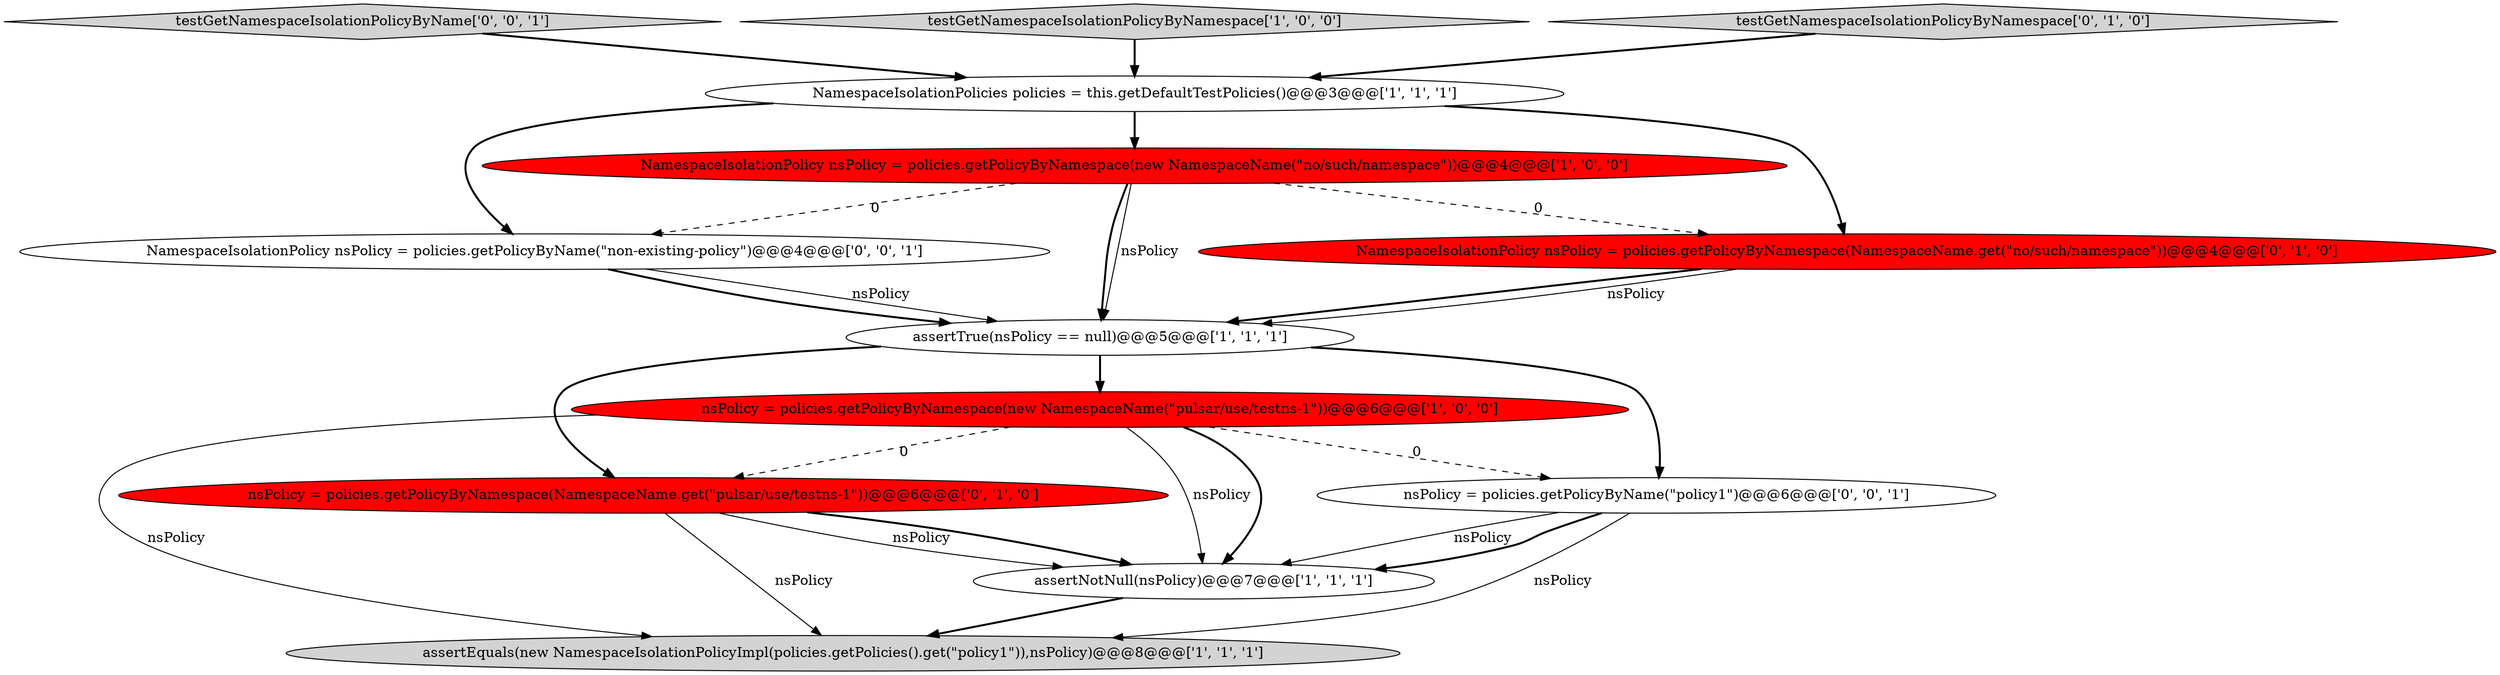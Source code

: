digraph {
10 [style = filled, label = "NamespaceIsolationPolicy nsPolicy = policies.getPolicyByName(\"non-existing-policy\")@@@4@@@['0', '0', '1']", fillcolor = white, shape = ellipse image = "AAA0AAABBB3BBB"];
6 [style = filled, label = "assertTrue(nsPolicy == null)@@@5@@@['1', '1', '1']", fillcolor = white, shape = ellipse image = "AAA0AAABBB1BBB"];
2 [style = filled, label = "assertNotNull(nsPolicy)@@@7@@@['1', '1', '1']", fillcolor = white, shape = ellipse image = "AAA0AAABBB1BBB"];
12 [style = filled, label = "testGetNamespaceIsolationPolicyByName['0', '0', '1']", fillcolor = lightgray, shape = diamond image = "AAA0AAABBB3BBB"];
5 [style = filled, label = "testGetNamespaceIsolationPolicyByNamespace['1', '0', '0']", fillcolor = lightgray, shape = diamond image = "AAA0AAABBB1BBB"];
8 [style = filled, label = "testGetNamespaceIsolationPolicyByNamespace['0', '1', '0']", fillcolor = lightgray, shape = diamond image = "AAA0AAABBB2BBB"];
9 [style = filled, label = "NamespaceIsolationPolicy nsPolicy = policies.getPolicyByNamespace(NamespaceName.get(\"no/such/namespace\"))@@@4@@@['0', '1', '0']", fillcolor = red, shape = ellipse image = "AAA1AAABBB2BBB"];
1 [style = filled, label = "NamespaceIsolationPolicy nsPolicy = policies.getPolicyByNamespace(new NamespaceName(\"no/such/namespace\"))@@@4@@@['1', '0', '0']", fillcolor = red, shape = ellipse image = "AAA1AAABBB1BBB"];
7 [style = filled, label = "nsPolicy = policies.getPolicyByNamespace(NamespaceName.get(\"pulsar/use/testns-1\"))@@@6@@@['0', '1', '0']", fillcolor = red, shape = ellipse image = "AAA1AAABBB2BBB"];
11 [style = filled, label = "nsPolicy = policies.getPolicyByName(\"policy1\")@@@6@@@['0', '0', '1']", fillcolor = white, shape = ellipse image = "AAA0AAABBB3BBB"];
4 [style = filled, label = "NamespaceIsolationPolicies policies = this.getDefaultTestPolicies()@@@3@@@['1', '1', '1']", fillcolor = white, shape = ellipse image = "AAA0AAABBB1BBB"];
0 [style = filled, label = "nsPolicy = policies.getPolicyByNamespace(new NamespaceName(\"pulsar/use/testns-1\"))@@@6@@@['1', '0', '0']", fillcolor = red, shape = ellipse image = "AAA1AAABBB1BBB"];
3 [style = filled, label = "assertEquals(new NamespaceIsolationPolicyImpl(policies.getPolicies().get(\"policy1\")),nsPolicy)@@@8@@@['1', '1', '1']", fillcolor = lightgray, shape = ellipse image = "AAA0AAABBB1BBB"];
4->9 [style = bold, label=""];
4->10 [style = bold, label=""];
7->2 [style = solid, label="nsPolicy"];
1->6 [style = solid, label="nsPolicy"];
0->2 [style = solid, label="nsPolicy"];
2->3 [style = bold, label=""];
0->2 [style = bold, label=""];
1->9 [style = dashed, label="0"];
0->11 [style = dashed, label="0"];
6->0 [style = bold, label=""];
1->10 [style = dashed, label="0"];
10->6 [style = solid, label="nsPolicy"];
10->6 [style = bold, label=""];
11->2 [style = solid, label="nsPolicy"];
11->2 [style = bold, label=""];
0->3 [style = solid, label="nsPolicy"];
7->3 [style = solid, label="nsPolicy"];
9->6 [style = bold, label=""];
1->6 [style = bold, label=""];
12->4 [style = bold, label=""];
7->2 [style = bold, label=""];
6->11 [style = bold, label=""];
5->4 [style = bold, label=""];
4->1 [style = bold, label=""];
8->4 [style = bold, label=""];
6->7 [style = bold, label=""];
9->6 [style = solid, label="nsPolicy"];
11->3 [style = solid, label="nsPolicy"];
0->7 [style = dashed, label="0"];
}

